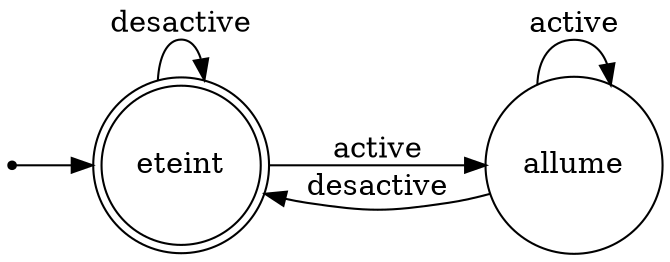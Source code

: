 digraph automate{
rankdir=LR;
size="8,5"
node [shape = doublecircle];eteint;
node [shape = point ]; qi
node [shape = circle];
qi -> eteint;
node [shape = circle];allume;
allume -> allume [ label = "active"];
allume -> eteint [ label = "desactive"];
eteint -> allume [ label = "active"];
eteint -> eteint [ label = "desactive"];
}